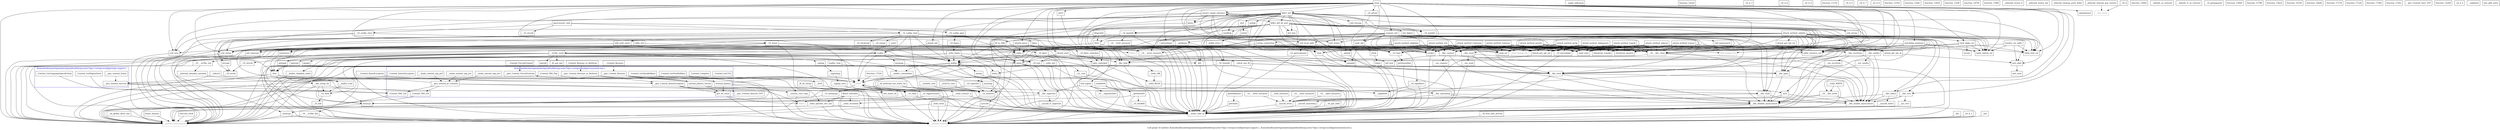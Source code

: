 digraph "Call graph of the module." {
  label="Call graph of modules /home/landley/aboriginal/aboriginal/build/temp-armv7l/gcc-core/gcc/config/arm/pr-support.c, /home/landley/aboriginal/aboriginal/build/temp-armv7l/gcc-core/gcc/config/arm/unwind-arm.c.";
  node [shape=record];

  subgraph cluster_2fhome2flandley2faboriginal2faboriginal2fbuild2ftemp_armv37l2fgcc_core2fgcc2fconfig2farm2fpr_support_c {
    label="/home/landley/aboriginal/aboriginal/build/temp-armv7l/gcc-core/gcc/config/arm/pr-support.c";
    color="blue3";
    fontcolor="blue3";

    Node__Unwind_GetLanguageSpecificData [label="{_Unwind_GetLanguageSpecificData}"];
    Node___gnu_unwind_execute [label="{__gnu_unwind_execute}"];
    Node___gnu_unwind_frame [label="{__gnu_unwind_frame}"];
    Node__Unwind_GetRegionStart [label="{_Unwind_GetRegionStart}"];
  }

  subgraph cluster_2fhome2flandley2faboriginal2faboriginal2fbuild2ftemp_armv37l2fgcc_core2fgcc2fconfig2farm2funwind_arm_c {
    label="/home/landley/aboriginal/aboriginal/build/temp-armv7l/gcc-core/gcc/config/arm/unwind-arm.c";
    color="blue3";
    fontcolor="blue3";

    Node___gnu_unwind_pr_common [label="{__gnu_unwind_pr_common}"];
    Node__Unwind_VRS_Get [label="{_Unwind_VRS_Get}"];
    Node__Unwind_VRS_Set [label="{_Unwind_VRS_Set}"];
    Node__Unwind_GetCFA [label="{_Unwind_GetCFA}"];
    Node__Unwind_Complete [label="{_Unwind_Complete}"];
    Node__Unwind_DeleteException [label="{_Unwind_DeleteException}"];
    Node__Unwind_GetTextRelBase [label="{_Unwind_GetTextRelBase}"];
    Node__Unwind_GetDataRelBase [label="{_Unwind_GetDataRelBase}"];
    Node_get_eit_entry [label="{get_eit_entry}"];
    Node_unwind_phase2_forced [label="{unwind_phase2_forced}"];
    Node___gnu_Unwind_ForcedUnwind [label="{__gnu_Unwind_ForcedUnwind}"];
    Node_unwind_phase2 [label="{unwind_phase2}"];
    Node___gnu_Unwind_Resume [label="{__gnu_Unwind_Resume}"];
    Node___gnu_Unwind_RaiseException [label="{__gnu_Unwind_RaiseException}"];
    Node___gnu_Unwind_Resume_or_Rethrow [label="{__gnu_Unwind_Resume_or_Rethrow}"];
    Node__Unwind_VRS_Pop [label="{_Unwind_VRS_Pop}"];
    Node___aeabi_unwind_cpp_pr2 [label="{__aeabi_unwind_cpp_pr2}"];
    Node___aeabi_unwind_cpp_pr1 [label="{__aeabi_unwind_cpp_pr1}"];
    Node___aeabi_unwind_cpp_pr0 [label="{__aeabi_unwind_cpp_pr0}"];
  }

  Node_rand_init [label="{rand_init}"];
  Node___GI_time [label="{__GI_time}"];
  Node_setup_connection [label="{setup_connection}"];
  Node_add_auth_entry [label="{add_auth_entry}"];
  Node_kill [label="{kill}"];
  Node_rand_alpha_str [label="{rand_alpha_str}"];
  Node___udivsi3 [label="{__udivsi3}"];
  Node_unlink [label="{unlink}"];
  Node_scanner_init [label="{scanner_init}"];
  Node_table_retrieve_val [label="{table_retrieve_val}"];
  Node___libc_connect [label="{__libc_connect}"];
  Node___GI_closedir [label="{__GI_closedir}"];
  Node_table_lock_val [label="{table_lock_val}"];
  Node___aeabi_uidivmod [label="{__aeabi_uidivmod}"];
  Node_table_unlock_val [label="{table_unlock_val}"];
  Node_util_itoa [label="{util_itoa}"];
  Node_function_10e20 [label="{function_10e20}"];
  Node___div0 [label="{__div0}"];
  Node_fd_to_DIR [label="{fd_to_DIR}"];
  Node_table_init [label="{table_init}"];
  Node_util_strlen [label="{util_strlen}"];
  Node__24_d_3 [label="{_24_d_3}"];
  Node_util_strcpy [label="{util_strcpy}"];
  Node___GI_opendir [label="{__GI_opendir}"];
  Node_rand_str [label="{rand_str}"];
  Node_rand_next [label="{rand_next}"];
  Node__24_d_8 [label="{_24_d_8}"];
  Node_prctl [label="{prctl}"];
  Node___GI_memset [label="{__GI_memset}"];
  Node_util_memcpy [label="{util_memcpy}"];
  Node_util_zero [label="{util_zero}"];
  Node_ioctl [label="{ioctl}"];
  Node_util_memsearch [label="{util_memsearch}"];
  Node_fdopendir [label="{fdopendir}"];
  Node___GI_getsockname [label="{__GI_getsockname}"];
  Node_util_atoi [label="{util_atoi}"];
  Node_util_fdgets [label="{util_fdgets}"];
  Node__24_d_4 [label="{_24_d_4}"];
  Node_util_local_addr [label="{util_local_addr}"];
  Node_util_stristr [label="{util_stristr}"];
  Node_util_strcmp [label="{util_strcmp}"];
  Node___GI_readdir [label="{__GI_readdir}"];
  Node___GI___fcntl_nocancel [label="{__GI___fcntl_nocancel}"];
  Node_function_11150 [label="{function_11150}"];
  Node_strcpy [label="{strcpy}"];
  Node_readlink [label="{readlink}"];
  Node_memmove [label="{memmove}"];
  Node_listen [label="{listen}"];
  Node___GI___errno_location [label="{__GI___errno_location}"];
  Node___libc_fcntl [label="{__libc_fcntl}"];
  Node_clock [label="{clock}"];
  Node_inet_addr [label="{inet_addr}"];
  Node___syscall_select [label="{__syscall_select}"];
  Node__24_d_5 [label="{_24_d_5}"];
  Node___sys_recv [label="{__sys_recv}"];
  Node_bind [label="{bind}"];
  Node_getsockopt [label="{getsockopt}"];
  Node_getppid [label="{getppid}"];
  Node_memcpy [label="{memcpy}"];
  Node___libc_select [label="{__libc_select}"];
  Node__24_d_7 [label="{_24_d_7}"];
  Node___libc_recvfrom [label="{__libc_recvfrom}"];
  Node___GI_setsid [label="{__GI_setsid}"];
  Node___sys_connect [label="{__sys_connect}"];
  Node__24_d_6 [label="{_24_d_6}"];
  Node___GI_sigprocmask [label="{__GI_sigprocmask}"];
  Node_function_12350 [label="{function_12350}"];
  Node_calloc [label="{calloc}"];
  Node_function_1249c [label="{function_1249c}"];
  Node_realloc [label="{realloc}"];
  Node_function_12854 [label="{function_12854}"];
  Node___malloc_trim [label="{__malloc_trim}"];
  Node___malloc_consolidate [label="{__malloc_consolidate}"];
  Node_free [label="{free}"];
  Node_function_12cf8 [label="{function_12cf8}"];
  Node_malloc_trim [label="{malloc_trim}"];
  Node_abort [label="{abort}"];
  Node_function_18704 [label="{function_18704}"];
  Node_atol [label="{atol}"];
  Node_strtol [label="{strtol}"];
  Node__stdlib_strto_l [label="{_stdlib_strto_l}"];
  Node___GI_exit [label="{__GI_exit}"];
  Node_nprocessors_onln [label="{nprocessors_onln}"];
  Node_sysconf [label="{sysconf}"];
  Node___libc_fork [label="{__libc_fork}"];
  Node___lll_lock_wait_private [label="{__lll_lock_wait_private}"];
  Node___getpid [label="{__getpid}"];
  Node___GI_raise [label="{__GI_raise}"];
  Node_sleep [label="{sleep}"];
  Node_function_13f80 [label="{function_13f80}"];
  Node___GI___close_nocancel [label="{__GI___close_nocancel}"];
  Node___GI___libc_close [label="{__GI___libc_close}"];
  Node___GI___open_nocancel [label="{__GI___open_nocancel}"];
  Node___libc_open [label="{__libc_open}"];
  Node___GI___write_nocancel [label="{__GI___write_nocancel}"];
  Node___GI___libc_write [label="{__GI___libc_write}"];
  Node___read_nocancel [label="{__read_nocancel}"];
  Node___libc_read [label="{__libc_read}"];
  Node___libc_disable_asynccancel [label="{__libc_disable_asynccancel}"];
  Node___libc_enable_asynccancel [label="{__libc_enable_asynccancel}"];
  Node___pthread_return_0 [label="{__pthread_return_0}"];
  Node___pthread_mutex_init [label="{__pthread_mutex_init}"];
  Node__pthread_cleanup_push_defer [label="{_pthread_cleanup_push_defer}"];
  Node__pthread_cleanup_pop_restore [label="{_pthread_cleanup_pop_restore}"];
  Node___GI___uClibc_fini [label="{__GI___uClibc_fini}"];
  Node___check_one_fd [label="{__check_one_fd}"];
  Node___GI___uClibc_init [label="{__GI___uClibc_init}"];
  Node___uClibc_main [label="{__uClibc_main}"];
  Node_mmap [label="{mmap}"];
  Node___syscall_error [label="{__syscall_error}"];
  Node___libc_sigaction [label="{__libc_sigaction}"];
  Node_function_149b4 [label="{function_149b4}"];
  Node__setjmp [label="{_setjmp}"];
  Node___default_sa_restorer [label="{__default_sa_restorer}"];
  Node___default_rt_sa_restorer [label="{__default_rt_sa_restorer}"];
  Node___aeabi_read_tp [label="{__aeabi_read_tp}"];
  Node___syscall_rt_sigaction [label="{__syscall_rt_sigaction}"];
  Node___GI__exit [label="{__GI__exit}"];
  Node_fstat [label="{fstat}"];
  Node___getdents [label="{__getdents}"];
  Node_getdtablesize [label="{getdtablesize}"];
  Node_getegid [label="{getegid}"];
  Node_geteuid [label="{geteuid}"];
  Node_getgid [label="{getgid}"];
  Node___GI_getpagesize [label="{__GI_getpagesize}"];
  Node_getrlimit [label="{getrlimit}"];
  Node_gettimeofday [label="{gettimeofday}"];
  Node_getuid [label="{getuid}"];
  Node_mremap [label="{mremap}"];
  Node_munmap [label="{munmap}"];
  Node___syscall_nanosleep [label="{__syscall_nanosleep}"];
  Node___libc_nanosleep [label="{__libc_nanosleep}"];
  Node___GI_sbrk [label="{__GI_sbrk}"];
  Node_times [label="{times}"];
  Node___xstat64_conv [label="{__xstat64_conv}"];
  Node___xstat32_conv [label="{__xstat32_conv}"];
  Node_readdir64 [label="{readdir64}"];
  Node_function_150b0 [label="{function_150b0}"];
  Node___GI_config_read [label="{__GI_config_read}"];
  Node___GI_config_close [label="{__GI_config_close}"];
  Node___GI_config_open [label="{__GI_config_open}"];
  Node___GI_fclose [label="{__GI_fclose}"];
  Node_function_15788 [label="{function_15788}"];
  Node___GI_fopen [label="{__GI_fopen}"];
  Node__stdio_fopen [label="{_stdio_fopen}"];
  Node_function_15be4 [label="{function_15be4}"];
  Node__stdio_init [label="{_stdio_init}"];
  Node__stdio_term [label="{_stdio_term}"];
  Node___stdio_wcommit [label="{__stdio_wcommit}"];
  Node___GI_fgetc [label="{__GI_fgetc}"];
  Node_fgets [label="{fgets}"];
  Node__stdio_openlist_dec_use [label="{_stdio_openlist_dec_use}"];
  Node_function_16320 [label="{function_16320}"];
  Node_fflush_unlocked [label="{fflush_unlocked}"];
  Node_function_166d0 [label="{function_166d0}"];
  Node_getc_unlocked [label="{getc_unlocked}"];
  Node___GI_fgets_unlocked [label="{__GI_fgets_unlocked}"];
  Node__memcpy [label="{_memcpy}"];
  Node___GI_strcoll [label="{__GI_strcoll}"];
  Node_strlen [color="gray50", fontcolor="gray50", label="{strlen}"];
  Node___GI_strchr [label="{__GI_strchr}"];
  Node___GI_strchrnul [label="{__GI_strchrnul}"];
  Node_strcspn [label="{strcspn}"];
  Node___GI_strrchr [label="{__GI_strrchr}"];
  Node___GI_strspn [label="{__GI_strspn}"];
  Node_isatty [label="{isatty}"];
  Node___GI_tcgetattr [label="{__GI_tcgetattr}"];
  Node_inet_aton [label="{inet_aton}"];
  Node_init_static_tls [label="{init_static_tls}"];
  Node_function_17278 [label="{function_17278}"];
  Node__dl_tls_setup [label="{_dl_tls_setup}"];
  Node_function_172e8 [label="{function_172e8}"];
  Node___tls_get_addr [label="{__tls_get_addr}"];
  Node___libc_setup_tls [label="{__libc_setup_tls}"];
  Node_function_17524 [label="{function_17524}"];
  Node___pthread_initialize_minimal [label="{__pthread_initialize_minimal}"];
  Node__dl_aux_init [label="{_dl_aux_init}"];
  Node_function_17584 [label="{function_17584}"];
  Node__dl_nothread_init_static_tls [label="{_dl_nothread_init_static_tls}"];
  Node___GI_brk [label="{__GI_brk}"];
  Node___sigsetjmp [label="{__sigsetjmp}"];
  Node___getdents64 [label="{__getdents64}"];
  Node___stdio_READ [label="{__stdio_READ}"];
  Node___stdio_WRITE [label="{__stdio_WRITE}"];
  Node___stdio_rfill [label="{__stdio_rfill}"];
  Node___stdio_trans2r_o [label="{__stdio_trans2r_o}"];
  Node___GI_mempcpy [label="{__GI_mempcpy}"];
  Node___sigjmp_save [label="{__sigjmp_save}"];
  Node___GI_lseek64 [label="{__GI_lseek64}"];
  Node_function_17d5c [label="{function_17d5c}"];
  Node___restore_core_regs [label="{__restore_core_regs}"];
  Node___gnu_Unwind_Restore_VFP [label="{__gnu_Unwind_Restore_VFP}"];
  Node___gnu_Unwind_Save_VFP [label="{__gnu_Unwind_Save_VFP}"];
  Node____Unwind_RaiseException [label="{___Unwind_RaiseException}"];
  Node____Unwind_Resume [label="{___Unwind_Resume}"];
  Node__Unwind_Resume_or_Rethrow [label="{_Unwind_Resume_or_Rethrow}"];
  Node____Unwind_ForcedUnwind [label="{___Unwind_ForcedUnwind}"];
  Node__fini [label="{_fini}"];
  Node___libc_errno [color="gray50", fontcolor="gray50", label="{__libc_errno}"];
  Node_llvm_bswap_i32 [color="gray50", fontcolor="gray50", label="{llvm_bswap_i32}"];
  Node_abort [color="gray50", fontcolor="gray50", label="{abort}"];
  Node_llvm_bswap_i16 [color="gray50", fontcolor="gray50", label="{llvm_bswap_i16}"];
  Node_fabsf [color="gray50", fontcolor="gray50", label="{fabsf}"];
  Node_function_12e68 [label="{function_12e68}"];
  Node___sys_send [label="{__sys_send}"];
  Node__24_d_2 [label="{_24_d_2}"];
  Node___libc_send [label="{__libc_send}"];
  Node___sys_sendto [label="{__sys_sendto}"];
  Node__24_d_1 [label="{_24_d_1}"];
  Node___libc_sendto [label="{__libc_sendto}"];
  Node___GI_setsockopt [label="{__GI_setsockopt}"];
  Node__24_d [label="{_24_d}"];
  Node_socket [label="{socket}"];
  Node___GI_sigaddset [label="{__GI_sigaddset}"];
  Node_sigemptyset [label="{sigemptyset}"];
  Node_bsd_signal [label="{bsd_signal}"];
  Node___GI___sigismember [label="{__GI___sigismember}"];
  Node___sigaddset [label="{__sigaddset}"];
  Node___sigdelset [label="{__sigdelset}"];
  Node___malloc_largebin_index [label="{__malloc_largebin_index}"];
  Node_malloc [label="{malloc}"];
  Node___libc_recv [label="{__libc_recv}"];
  Node___sys_recvfrom [label="{__sys_recvfrom}"];
  Node___pseudo_branch [color="gray50", fontcolor="gray50", label="{__pseudo_branch}"];
  Node___pseudo_cond_branch [color="gray50", fontcolor="gray50", label="{__pseudo_cond_branch}"];
  Node__init [label="{_init}"];
  Node___do_global_dtors_aux [label="{__do_global_dtors_aux}"];
  Node_frame_dummy [label="{frame_dummy}"];
  Node__start [label="{_start}"];
  Node_attack_get_opt_str [label="{attack_get_opt_str}"];
  Node_attack_start [label="{attack_start}"];
  Node_attack_parse [label="{attack_parse}"];
  Node_attack_get_opt_ip [label="{attack_get_opt_ip}"];
  Node_attack_get_opt_int [label="{attack_get_opt_int}"];
  Node_attack_init [label="{attack_init}"];
  Node_attack_method_udpplain [label="{attack_method_udpplain}"];
  Node_attack_method_std [label="{attack_method_std}"];
  Node_attack_method_udpgeneric [label="{attack_method_udpgeneric}"];
  Node_attack_method_greeth [label="{attack_method_greeth}"];
  Node_attack_method_greip [label="{attack_method_greip}"];
  Node_attack_method_udpvse [label="{attack_method_udpvse}"];
  Node_attack_method_udpdns [label="{attack_method_udpdns}"];
  Node_attack_method_tcpxmas [label="{attack_method_tcpxmas}"];
  Node_attack_method_tcpstomp [label="{attack_method_tcpstomp}"];
  Node_attack_method_tcpack [label="{attack_method_tcpack}"];
  Node_attack_method_tcpsyn [label="{attack_method_tcpsyn}"];
  Node_checksum_generic [label="{checksum_generic}"];
  Node_checksum_tcpudp [label="{checksum_tcpudp}"];
  Node_killer_kill_by_port [label="{killer_kill_by_port}"];
  Node_killer_init [label="{killer_init}"];
  Node_anti_gdb_entry [label="{anti_gdb_entry}"];
  Node_ensure_single_instance [label="{ensure_single_instance}"];
  Node_resolve_cnc_addr [label="{resolve_cnc_addr}"];
  Node_watchdog_maintain [label="{watchdog_maintain}"];
  Node_main [label="{main}"];
  Node_function_e0c8 [label="{function_e0c8}"];

  Node_rand_init -> Node___GI_time;
  Node_rand_init -> Node_clock;
  Node_rand_init -> Node_getppid;
  Node_rand_init -> Node___getpid;
  Node___GI_time -> Node_gettimeofday;
  Node_setup_connection -> Node___libc_connect;
  Node_setup_connection -> Node_util_zero;
  Node_setup_connection -> Node___libc_fcntl;
  Node_setup_connection -> Node_socket;
  Node_setup_connection -> Node___pseudo_cond_branch;
  Node_add_auth_entry -> Node_util_strlen;
  Node_add_auth_entry -> Node_util_memcpy;
  Node_add_auth_entry -> Node_realloc;
  Node_add_auth_entry -> Node_malloc;
  Node_kill -> Node___aeabi_read_tp;
  Node_rand_alpha_str -> Node_table_retrieve_val;
  Node_rand_alpha_str -> Node_table_lock_val;
  Node_rand_alpha_str -> Node_table_unlock_val;
  Node_rand_alpha_str -> Node_util_strlen;
  Node_rand_alpha_str -> Node_strcpy;
  Node___udivsi3 -> Node___div0;
  Node___udivsi3 -> Node___pseudo_cond_branch;
  Node_unlink -> Node___aeabi_read_tp;
  Node_scanner_init -> Node_rand_init;
  Node_scanner_init -> Node___GI_time;
  Node_scanner_init -> Node_setup_connection;
  Node_scanner_init -> Node_add_auth_entry;
  Node_scanner_init -> Node_table_retrieve_val;
  Node_scanner_init -> Node___libc_connect;
  Node_scanner_init -> Node_table_lock_val;
  Node_scanner_init -> Node_table_unlock_val;
  Node_scanner_init -> Node_rand_next;
  Node_scanner_init -> Node_util_memsearch;
  Node_scanner_init -> Node_util_local_addr;
  Node_scanner_init -> Node_memmove;
  Node_scanner_init -> Node___GI___errno_location;
  Node_scanner_init -> Node___libc_fcntl;
  Node_scanner_init -> Node_inet_addr;
  Node_scanner_init -> Node_getsockopt;
  Node_scanner_init -> Node_memcpy;
  Node_scanner_init -> Node___libc_select;
  Node_scanner_init -> Node___libc_recvfrom;
  Node_scanner_init -> Node_calloc;
  Node_scanner_init -> Node___GI_exit;
  Node_scanner_init -> Node___libc_fork;
  Node_scanner_init -> Node___GI___libc_close;
  Node_scanner_init -> Node_llvm_bswap_i32;
  Node_scanner_init -> Node___libc_send;
  Node_scanner_init -> Node___libc_sendto;
  Node_scanner_init -> Node___GI_setsockopt;
  Node_scanner_init -> Node_socket;
  Node_scanner_init -> Node___libc_recv;
  Node_scanner_init -> Node___pseudo_cond_branch;
  Node_scanner_init -> Node_checksum_generic;
  Node_scanner_init -> Node_checksum_tcpudp;
  Node___libc_connect -> Node___sys_connect;
  Node___libc_connect -> Node___libc_disable_asynccancel;
  Node___libc_connect -> Node___libc_enable_asynccancel;
  Node___GI_closedir -> Node_free;
  Node___GI_closedir -> Node___aeabi_read_tp;
  Node___GI_closedir -> Node___pseudo_branch;
  Node___div0 -> Node___GI_raise;
  Node_fd_to_DIR -> Node_calloc;
  Node_fd_to_DIR -> Node_free;
  Node_fd_to_DIR -> Node_malloc;
  Node_table_init -> Node_util_memcpy;
  Node_table_init -> Node_malloc;
  Node_util_strlen -> Node___pseudo_cond_branch;
  Node___GI_opendir -> Node_fd_to_DIR;
  Node___GI_opendir -> Node___GI___fcntl_nocancel;
  Node___GI_opendir -> Node___aeabi_read_tp;
  Node___GI_opendir -> Node_fstat;
  Node_prctl -> Node___aeabi_read_tp;
  Node___GI_memset -> Node___pseudo_branch;
  Node_util_memcpy -> Node___pseudo_cond_branch;
  Node_util_zero -> Node___pseudo_cond_branch;
  Node_ioctl -> Node___libc_disable_asynccancel;
  Node_ioctl -> Node___libc_enable_asynccancel;
  Node_ioctl -> Node___aeabi_read_tp;
  Node_fdopendir -> Node_fd_to_DIR;
  Node_fdopendir -> Node___libc_fcntl;
  Node_fdopendir -> Node___aeabi_read_tp;
  Node_fdopendir -> Node_fstat;
  Node___GI_getsockname -> Node___aeabi_read_tp;
  Node_util_fdgets -> Node___libc_read;
  Node_util_local_addr -> Node___libc_connect;
  Node_util_local_addr -> Node___GI_getsockname;
  Node_util_local_addr -> Node___GI___errno_location;
  Node_util_local_addr -> Node___GI___libc_close;
  Node_util_local_addr -> Node_socket;
  Node___GI_readdir -> Node___getdents;
  Node___GI_readdir -> Node___pseudo_branch;
  Node___GI___fcntl_nocancel -> Node___aeabi_read_tp;
  Node_readlink -> Node___aeabi_read_tp;
  Node_memmove -> Node__memcpy;
  Node_listen -> Node___aeabi_read_tp;
  Node___GI___errno_location -> Node___aeabi_read_tp;
  Node___libc_fcntl -> Node___libc_disable_asynccancel;
  Node___libc_fcntl -> Node___libc_enable_asynccancel;
  Node___libc_fcntl -> Node___aeabi_read_tp;
  Node_clock -> Node_times;
  Node_inet_addr -> Node_inet_aton;
  Node___syscall_select -> Node___aeabi_read_tp;
  Node___sys_recv -> Node___aeabi_read_tp;
  Node_bind -> Node___aeabi_read_tp;
  Node_getsockopt -> Node___aeabi_read_tp;
  Node_memcpy -> Node__memcpy;
  Node___libc_select -> Node___syscall_select;
  Node___libc_select -> Node___libc_disable_asynccancel;
  Node___libc_select -> Node___libc_enable_asynccancel;
  Node___libc_recvfrom -> Node___libc_disable_asynccancel;
  Node___libc_recvfrom -> Node___libc_enable_asynccancel;
  Node___libc_recvfrom -> Node___sys_recvfrom;
  Node___GI_setsid -> Node___aeabi_read_tp;
  Node___sys_connect -> Node___aeabi_read_tp;
  Node___GI_sigprocmask -> Node___aeabi_read_tp;
  Node___GI_sigprocmask -> Node_fabsf;
  Node_calloc -> Node___GI_memset;
  Node_calloc -> Node___aeabi_read_tp;
  Node_calloc -> Node_malloc;
  Node_calloc -> Node___pseudo_branch;
  Node_realloc -> Node_memcpy;
  Node_realloc -> Node_free;
  Node_realloc -> Node_abort;
  Node_realloc -> Node___aeabi_read_tp;
  Node_realloc -> Node_mremap;
  Node_realloc -> Node_malloc;
  Node_realloc -> Node___pseudo_branch;
  Node___malloc_trim -> Node___GI_sbrk;
  Node___malloc_consolidate -> Node_abort;
  Node___malloc_consolidate -> Node_sysconf;
  Node_free -> Node___malloc_trim;
  Node_free -> Node_abort;
  Node_free -> Node_munmap;
  Node_free -> Node___pseudo_branch;
  Node_free -> Node___pseudo_cond_branch;
  Node_malloc_trim -> Node___malloc_trim;
  Node_malloc_trim -> Node___malloc_consolidate;
  Node_abort -> Node___GI_memset;
  Node_abort -> Node___GI_sigprocmask;
  Node_abort -> Node_abort;
  Node_abort -> Node___GI_raise;
  Node_abort -> Node___libc_sigaction;
  Node_abort -> Node___pseudo_branch;
  Node_abort -> Node___pseudo_cond_branch;
  Node___gnu_unwind_pr_common -> Node__Unwind_VRS_Get;
  Node___gnu_unwind_pr_common -> Node__Unwind_VRS_Set;
  Node___gnu_unwind_pr_common -> Node___gnu_unwind_execute;
  Node___gnu_unwind_pr_common -> Node_fabsf;
  Node___gnu_unwind_pr_common -> Node___pseudo_branch;
  Node_atol -> Node_strtol;
  Node_strtol -> Node__stdlib_strto_l;
  Node__stdlib_strto_l -> Node___aeabi_read_tp;
  Node___GI_exit -> Node___GI___uClibc_fini;
  Node___GI_exit -> Node___GI__exit;
  Node___GI_exit -> Node___pseudo_branch;
  Node___GI_exit -> Node___pseudo_cond_branch;
  Node_nprocessors_onln -> Node___GI_config_read;
  Node_nprocessors_onln -> Node___GI_config_close;
  Node_nprocessors_onln -> Node___GI_config_open;
  Node_nprocessors_onln -> Node___GI_strcoll;
  Node_sysconf -> Node___aeabi_read_tp;
  Node_sysconf -> Node___pseudo_branch;
  Node___libc_fork -> Node___aeabi_read_tp;
  Node___libc_fork -> Node___pseudo_branch;
  Node___libc_fork -> Node___pseudo_cond_branch;
  Node___lll_lock_wait_private -> Node___pseudo_branch;
  Node___getpid -> Node___aeabi_read_tp;
  Node___GI_raise -> Node___aeabi_read_tp;
  Node___GI_raise -> Node_fabsf;
  Node_sleep -> Node___libc_sigaction;
  Node_sleep -> Node___aeabi_read_tp;
  Node_sleep -> Node___libc_nanosleep;
  Node_sleep -> Node___pseudo_branch;
  Node_sleep -> Node___pseudo_cond_branch;
  Node___GI___close_nocancel -> Node___syscall_error;
  Node___GI___libc_close -> Node___libc_disable_asynccancel;
  Node___GI___libc_close -> Node___libc_enable_asynccancel;
  Node___GI___libc_close -> Node___syscall_error;
  Node___GI___open_nocancel -> Node___syscall_error;
  Node___libc_open -> Node___libc_disable_asynccancel;
  Node___libc_open -> Node___libc_enable_asynccancel;
  Node___libc_open -> Node___syscall_error;
  Node___GI___write_nocancel -> Node___syscall_error;
  Node___GI___libc_write -> Node___libc_disable_asynccancel;
  Node___GI___libc_write -> Node___libc_enable_asynccancel;
  Node___GI___libc_write -> Node___syscall_error;
  Node___read_nocancel -> Node___syscall_error;
  Node___libc_read -> Node___libc_disable_asynccancel;
  Node___libc_read -> Node___libc_enable_asynccancel;
  Node___libc_read -> Node___syscall_error;
  Node___libc_disable_asynccancel -> Node___aeabi_read_tp;
  Node___libc_disable_asynccancel -> Node___pseudo_branch;
  Node___libc_enable_asynccancel -> Node___aeabi_read_tp;
  Node___libc_enable_asynccancel -> Node___pseudo_branch;
  Node__pthread_cleanup_pop_restore -> Node___libc_errno;
  Node___GI___uClibc_fini -> Node___pseudo_branch;
  Node___GI___uClibc_fini -> Node___pseudo_cond_branch;
  Node___check_one_fd -> Node___libc_fcntl;
  Node___check_one_fd -> Node___libc_open;
  Node___check_one_fd -> Node___pseudo_cond_branch;
  Node___GI___uClibc_init -> Node___pthread_initialize_minimal;
  Node___GI___uClibc_init -> Node___pseudo_cond_branch;
  Node___uClibc_main -> Node___GI_memset;
  Node___uClibc_main -> Node___GI_exit;
  Node___uClibc_main -> Node___check_one_fd;
  Node___uClibc_main -> Node___GI___uClibc_init;
  Node___uClibc_main -> Node__setjmp;
  Node___uClibc_main -> Node___aeabi_read_tp;
  Node___uClibc_main -> Node_getegid;
  Node___uClibc_main -> Node_geteuid;
  Node___uClibc_main -> Node_getgid;
  Node___uClibc_main -> Node_getuid;
  Node___uClibc_main -> Node___GI_strrchr;
  Node___uClibc_main -> Node__dl_aux_init;
  Node___uClibc_main -> Node___pseudo_branch;
  Node___uClibc_main -> Node___pseudo_cond_branch;
  Node_mmap -> Node___aeabi_read_tp;
  Node___syscall_error -> Node___aeabi_read_tp;
  Node___libc_sigaction -> Node_memcpy;
  Node___libc_sigaction -> Node___syscall_rt_sigaction;
  Node__setjmp -> Node___sigsetjmp;
  Node___aeabi_read_tp -> Node___pseudo_branch;
  Node___syscall_rt_sigaction -> Node___aeabi_read_tp;
  Node___GI__exit -> Node___aeabi_read_tp;
  Node_fstat -> Node___aeabi_read_tp;
  Node_fstat -> Node___pseudo_cond_branch;
  Node___getdents -> Node_memmove;
  Node___getdents -> Node___aeabi_read_tp;
  Node___getdents -> Node_strlen;
  Node_getdtablesize -> Node_getrlimit;
  Node_getrlimit -> Node___aeabi_read_tp;
  Node_gettimeofday -> Node___aeabi_read_tp;
  Node_mremap -> Node___aeabi_read_tp;
  Node_munmap -> Node___aeabi_read_tp;
  Node___syscall_nanosleep -> Node___aeabi_read_tp;
  Node___libc_nanosleep -> Node___libc_disable_asynccancel;
  Node___libc_nanosleep -> Node___libc_enable_asynccancel;
  Node___libc_nanosleep -> Node___syscall_nanosleep;
  Node___GI_sbrk -> Node___GI_brk;
  Node___xstat64_conv -> Node___GI_memset;
  Node___xstat32_conv -> Node___GI_memset;
  Node_readdir64 -> Node___getdents64;
  Node_readdir64 -> Node___pseudo_branch;
  Node___GI_config_read -> Node___GI_memset;
  Node___GI_config_read -> Node_realloc;
  Node___GI_config_read -> Node___GI_fgetc;
  Node___GI_config_read -> Node_fgets;
  Node___GI_config_read -> Node_getc_unlocked;
  Node___GI_config_read -> Node_strlen;
  Node___GI_config_read -> Node___GI_strchr;
  Node___GI_config_read -> Node___GI_strchrnul;
  Node___GI_config_read -> Node_strcspn;
  Node___GI_config_read -> Node___GI_strspn;
  Node___GI_config_read -> Node_malloc;
  Node___GI_config_close -> Node_free;
  Node___GI_config_close -> Node___GI_fclose;
  Node___GI_config_close -> Node___pseudo_cond_branch;
  Node___GI_config_open -> Node_calloc;
  Node___GI_config_open -> Node___GI_fopen;
  Node___GI_fclose -> Node___GI___libc_close;
  Node___GI_fclose -> Node___aeabi_read_tp;
  Node___GI_fclose -> Node__stdio_openlist_dec_use;
  Node___GI_fclose -> Node___pseudo_branch;
  Node___GI_fclose -> Node___pseudo_cond_branch;
  Node___GI_fopen -> Node__stdio_fopen;
  Node__stdio_fopen -> Node___libc_fcntl;
  Node__stdio_fopen -> Node_free;
  Node__stdio_fopen -> Node___libc_open;
  Node__stdio_fopen -> Node___aeabi_read_tp;
  Node__stdio_fopen -> Node_isatty;
  Node__stdio_fopen -> Node_malloc;
  Node__stdio_fopen -> Node___pseudo_branch;
  Node__stdio_fopen -> Node___pseudo_cond_branch;
  Node__stdio_init -> Node___aeabi_read_tp;
  Node__stdio_init -> Node_isatty;
  Node__stdio_term -> Node___aeabi_read_tp;
  Node__stdio_term -> Node___pseudo_branch;
  Node__stdio_term -> Node___pseudo_cond_branch;
  Node___stdio_wcommit -> Node___pseudo_cond_branch;
  Node___GI_fgetc -> Node___aeabi_read_tp;
  Node___GI_fgetc -> Node_getc_unlocked;
  Node___GI_fgetc -> Node___pseudo_branch;
  Node___GI_fgetc -> Node___pseudo_cond_branch;
  Node_fgets -> Node___aeabi_read_tp;
  Node_fgets -> Node___GI_fgets_unlocked;
  Node_fgets -> Node___pseudo_branch;
  Node_fgets -> Node___pseudo_cond_branch;
  Node__stdio_openlist_dec_use -> Node___aeabi_read_tp;
  Node__stdio_openlist_dec_use -> Node___pseudo_branch;
  Node__stdio_openlist_dec_use -> Node___pseudo_cond_branch;
  Node_fflush_unlocked -> Node___aeabi_read_tp;
  Node_fflush_unlocked -> Node___stdio_wcommit;
  Node_fflush_unlocked -> Node__stdio_openlist_dec_use;
  Node_fflush_unlocked -> Node___pseudo_branch;
  Node_fflush_unlocked -> Node___pseudo_cond_branch;
  Node_getc_unlocked -> Node___stdio_READ;
  Node_getc_unlocked -> Node___stdio_rfill;
  Node_getc_unlocked -> Node___stdio_trans2r_o;
  Node_getc_unlocked -> Node___pseudo_cond_branch;
  Node___GI_fgets_unlocked -> Node_getc_unlocked;
  Node__memcpy -> Node___pseudo_branch;
  Node__memcpy -> Node___pseudo_cond_branch;
  Node_strcspn -> Node___GI_strchr;
  Node___GI_strrchr -> Node___GI_strchr;
  Node_isatty -> Node___GI_tcgetattr;
  Node___GI_tcgetattr -> Node___GI_memset;
  Node___GI_tcgetattr -> Node_ioctl;
  Node___GI_tcgetattr -> Node___GI_mempcpy;
  Node__dl_tls_setup -> Node_init_static_tls;
  Node___tls_get_addr -> Node___aeabi_read_tp;
  Node___libc_setup_tls -> Node_memcpy;
  Node___libc_setup_tls -> Node___GI_sbrk;
  Node___libc_setup_tls -> Node_init_static_tls;
  Node___libc_setup_tls -> Node___pseudo_cond_branch;
  Node_function_17524 -> Node_abort;
  Node___pthread_initialize_minimal -> Node___libc_setup_tls;
  Node__dl_nothread_init_static_tls -> Node___GI_memset;
  Node__dl_nothread_init_static_tls -> Node___aeabi_read_tp;
  Node__dl_nothread_init_static_tls -> Node___GI_mempcpy;
  Node___sigsetjmp -> Node___sigjmp_save;
  Node___getdents64 -> Node_memcpy;
  Node___getdents64 -> Node___aeabi_read_tp;
  Node___getdents64 -> Node___GI_lseek64;
  Node___stdio_READ -> Node___libc_read;
  Node___stdio_WRITE -> Node___GI___libc_write;
  Node___stdio_WRITE -> Node___aeabi_read_tp;
  Node___stdio_rfill -> Node___stdio_READ;
  Node___stdio_trans2r_o -> Node___aeabi_read_tp;
  Node___stdio_trans2r_o -> Node___stdio_wcommit;
  Node___GI_mempcpy -> Node_memcpy;
  Node___sigjmp_save -> Node___GI_sigprocmask;
  Node___GI_lseek64 -> Node___aeabi_read_tp;
  Node__Unwind_VRS_Get -> Node___pseudo_cond_branch;
  Node__Unwind_VRS_Set -> Node___pseudo_cond_branch;
  Node__Unwind_DeleteException -> Node___pseudo_cond_branch;
  Node__Unwind_GetTextRelBase -> Node_abort;
  Node__Unwind_GetDataRelBase -> Node_abort;
  Node_get_eit_entry -> Node_fabsf;
  Node_get_eit_entry -> Node___pseudo_branch;
  Node_unwind_phase2_forced -> Node_memcpy;
  Node_unwind_phase2_forced -> Node_get_eit_entry;
  Node_unwind_phase2_forced -> Node___pseudo_branch;
  Node___gnu_Unwind_ForcedUnwind -> Node_unwind_phase2_forced;
  Node_unwind_phase2 -> Node_abort;
  Node_unwind_phase2 -> Node_get_eit_entry;
  Node_unwind_phase2 -> Node___restore_core_regs;
  Node_unwind_phase2 -> Node___pseudo_branch;
  Node___gnu_Unwind_Resume -> Node_abort;
  Node___gnu_Unwind_Resume -> Node_unwind_phase2_forced;
  Node___gnu_Unwind_Resume -> Node_unwind_phase2;
  Node___gnu_Unwind_Resume -> Node___restore_core_regs;
  Node___gnu_Unwind_Resume -> Node___pseudo_branch;
  Node___gnu_Unwind_Resume -> Node___pseudo_cond_branch;
  Node___gnu_Unwind_RaiseException -> Node_get_eit_entry;
  Node___gnu_Unwind_RaiseException -> Node___gnu_Unwind_Restore_VFP;
  Node___gnu_Unwind_RaiseException -> Node___pseudo_branch;
  Node___gnu_Unwind_Resume_or_Rethrow -> Node_unwind_phase2_forced;
  Node___gnu_Unwind_Resume_or_Rethrow -> Node___gnu_Unwind_RaiseException;
  Node__Unwind_VRS_Pop -> Node___pseudo_branch;
  Node___aeabi_unwind_cpp_pr2 -> Node___gnu_unwind_pr_common;
  Node___aeabi_unwind_cpp_pr1 -> Node___gnu_unwind_pr_common;
  Node___aeabi_unwind_cpp_pr0 -> Node___gnu_unwind_pr_common;
  Node___restore_core_regs -> Node___pseudo_branch;
  Node____Unwind_RaiseException -> Node___gnu_Unwind_RaiseException;
  Node____Unwind_Resume -> Node___gnu_Unwind_Resume;
  Node__Unwind_Resume_or_Rethrow -> Node___gnu_Unwind_Resume_or_Rethrow;
  Node____Unwind_ForcedUnwind -> Node___gnu_Unwind_ForcedUnwind;
  Node__Unwind_GetLanguageSpecificData -> Node__Unwind_VRS_Get;
  Node___gnu_unwind_execute -> Node__Unwind_VRS_Get;
  Node___gnu_unwind_execute -> Node__Unwind_VRS_Set;
  Node___gnu_unwind_execute -> Node__Unwind_VRS_Pop;
  Node___gnu_unwind_frame -> Node___gnu_unwind_execute;
  Node__Unwind_GetRegionStart -> Node__Unwind_VRS_Get;
  Node__fini -> Node___pseudo_branch;
  Node___sys_send -> Node___aeabi_read_tp;
  Node___libc_send -> Node___libc_disable_asynccancel;
  Node___libc_send -> Node___libc_enable_asynccancel;
  Node___libc_send -> Node___sys_send;
  Node___sys_sendto -> Node___aeabi_read_tp;
  Node__24_d_1 -> Node___pseudo_branch;
  Node___libc_sendto -> Node___libc_disable_asynccancel;
  Node___libc_sendto -> Node___libc_enable_asynccancel;
  Node___libc_sendto -> Node___sys_sendto;
  Node___GI_setsockopt -> Node___aeabi_read_tp;
  Node__24_d -> Node___libc_errno;
  Node_socket -> Node___aeabi_read_tp;
  Node___GI_sigaddset -> Node___aeabi_read_tp;
  Node___GI_sigaddset -> Node___sigaddset;
  Node_bsd_signal -> Node___libc_sigaction;
  Node_bsd_signal -> Node___aeabi_read_tp;
  Node_bsd_signal -> Node___GI___sigismember;
  Node_bsd_signal -> Node___sigaddset;
  Node___malloc_largebin_index -> Node___pseudo_cond_branch;
  Node_malloc -> Node___malloc_consolidate;
  Node_malloc -> Node_free;
  Node_malloc -> Node_abort;
  Node_malloc -> Node_mmap;
  Node_malloc -> Node___aeabi_read_tp;
  Node_malloc -> Node___GI_sbrk;
  Node_malloc -> Node___malloc_largebin_index;
  Node_malloc -> Node_malloc;
  Node_malloc -> Node___pseudo_branch;
  Node___libc_recv -> Node___sys_recv;
  Node___libc_recv -> Node___libc_disable_asynccancel;
  Node___libc_recv -> Node___libc_enable_asynccancel;
  Node___sys_recvfrom -> Node___aeabi_read_tp;
  Node__init -> Node___pseudo_branch;
  Node___do_global_dtors_aux -> Node___pseudo_cond_branch;
  Node_frame_dummy -> Node___pseudo_cond_branch;
  Node__start -> Node_abort;
  Node__start -> Node___uClibc_main;
  Node_attack_start -> Node_kill;
  Node_attack_start -> Node_getppid;
  Node_attack_start -> Node___GI_exit;
  Node_attack_start -> Node___libc_fork;
  Node_attack_start -> Node_sleep;
  Node_attack_start -> Node___pseudo_branch;
  Node_attack_parse -> Node_util_memcpy;
  Node_attack_parse -> Node___GI___errno_location;
  Node_attack_parse -> Node_calloc;
  Node_attack_parse -> Node_free;
  Node_attack_parse -> Node_llvm_bswap_i32;
  Node_attack_parse -> Node___pseudo_cond_branch;
  Node_attack_parse -> Node_attack_start;
  Node_attack_get_opt_ip -> Node_inet_addr;
  Node_attack_get_opt_int -> Node_util_atoi;
  Node_attack_init -> Node_calloc;
  Node_attack_init -> Node_realloc;
  Node_attack_method_udpplain -> Node___libc_connect;
  Node_attack_method_udpplain -> Node_rand_str;
  Node_attack_method_udpplain -> Node_rand_next;
  Node_attack_method_udpplain -> Node_bind;
  Node_attack_method_udpplain -> Node_calloc;
  Node_attack_method_udpplain -> Node_llvm_bswap_i32;
  Node_attack_method_udpplain -> Node___libc_send;
  Node_attack_method_udpplain -> Node_socket;
  Node_attack_method_udpplain -> Node_attack_get_opt_int;
  Node_attack_method_std -> Node___libc_connect;
  Node_attack_method_std -> Node_rand_str;
  Node_attack_method_std -> Node_rand_next;
  Node_attack_method_std -> Node_bind;
  Node_attack_method_std -> Node_calloc;
  Node_attack_method_std -> Node_llvm_bswap_i32;
  Node_attack_method_std -> Node___libc_send;
  Node_attack_method_std -> Node_socket;
  Node_attack_method_std -> Node_attack_get_opt_int;
  Node_attack_method_udpgeneric -> Node_rand_str;
  Node_attack_method_udpgeneric -> Node_rand_next;
  Node_attack_method_udpgeneric -> Node_calloc;
  Node_attack_method_udpgeneric -> Node___GI___libc_close;
  Node_attack_method_udpgeneric -> Node_llvm_bswap_i32;
  Node_attack_method_udpgeneric -> Node_llvm_bswap_i16;
  Node_attack_method_udpgeneric -> Node___libc_sendto;
  Node_attack_method_udpgeneric -> Node___GI_setsockopt;
  Node_attack_method_udpgeneric -> Node_socket;
  Node_attack_method_udpgeneric -> Node_attack_get_opt_int;
  Node_attack_method_udpgeneric -> Node_checksum_generic;
  Node_attack_method_udpgeneric -> Node_checksum_tcpudp;
  Node_attack_method_greeth -> Node_rand_str;
  Node_attack_method_greeth -> Node_rand_next;
  Node_attack_method_greeth -> Node_util_memcpy;
  Node_attack_method_greeth -> Node_calloc;
  Node_attack_method_greeth -> Node___GI___libc_close;
  Node_attack_method_greeth -> Node_llvm_bswap_i32;
  Node_attack_method_greeth -> Node___libc_sendto;
  Node_attack_method_greeth -> Node___GI_setsockopt;
  Node_attack_method_greeth -> Node_socket;
  Node_attack_method_greeth -> Node_attack_get_opt_int;
  Node_attack_method_greeth -> Node_checksum_generic;
  Node_attack_method_greeth -> Node_checksum_tcpudp;
  Node_attack_method_greip -> Node_rand_str;
  Node_attack_method_greip -> Node_rand_next;
  Node_attack_method_greip -> Node_calloc;
  Node_attack_method_greip -> Node___GI___libc_close;
  Node_attack_method_greip -> Node_llvm_bswap_i32;
  Node_attack_method_greip -> Node___libc_sendto;
  Node_attack_method_greip -> Node___GI_setsockopt;
  Node_attack_method_greip -> Node_socket;
  Node_attack_method_greip -> Node_attack_get_opt_int;
  Node_attack_method_greip -> Node_checksum_generic;
  Node_attack_method_greip -> Node_checksum_tcpudp;
  Node_attack_method_udpvse -> Node_table_retrieve_val;
  Node_attack_method_udpvse -> Node_table_unlock_val;
  Node_attack_method_udpvse -> Node_rand_next;
  Node_attack_method_udpvse -> Node_util_memcpy;
  Node_attack_method_udpvse -> Node_calloc;
  Node_attack_method_udpvse -> Node___GI___libc_close;
  Node_attack_method_udpvse -> Node_llvm_bswap_i32;
  Node_attack_method_udpvse -> Node___libc_sendto;
  Node_attack_method_udpvse -> Node___GI_setsockopt;
  Node_attack_method_udpvse -> Node_socket;
  Node_attack_method_udpvse -> Node_attack_get_opt_int;
  Node_attack_method_udpvse -> Node_checksum_generic;
  Node_attack_method_udpvse -> Node_checksum_tcpudp;
  Node_attack_method_udpdns -> Node_rand_alpha_str;
  Node_attack_method_udpdns -> Node_table_retrieve_val;
  Node_attack_method_udpdns -> Node_table_lock_val;
  Node_attack_method_udpdns -> Node_table_unlock_val;
  Node_attack_method_udpdns -> Node_util_strlen;
  Node_attack_method_udpdns -> Node_rand_next;
  Node_attack_method_udpdns -> Node_util_memcpy;
  Node_attack_method_udpdns -> Node_util_stristr;
  Node_attack_method_udpdns -> Node_inet_addr;
  Node_attack_method_udpdns -> Node_calloc;
  Node_attack_method_udpdns -> Node___GI___libc_close;
  Node_attack_method_udpdns -> Node___libc_open;
  Node_attack_method_udpdns -> Node___libc_read;
  Node_attack_method_udpdns -> Node_llvm_bswap_i16;
  Node_attack_method_udpdns -> Node___libc_sendto;
  Node_attack_method_udpdns -> Node___GI_setsockopt;
  Node_attack_method_udpdns -> Node_socket;
  Node_attack_method_udpdns -> Node_attack_get_opt_str;
  Node_attack_method_udpdns -> Node_attack_get_opt_int;
  Node_attack_method_udpdns -> Node_checksum_generic;
  Node_attack_method_udpdns -> Node_checksum_tcpudp;
  Node_attack_method_tcpxmas -> Node___GI_time;
  Node_attack_method_tcpxmas -> Node___libc_connect;
  Node_attack_method_tcpxmas -> Node_rand_str;
  Node_attack_method_tcpxmas -> Node_rand_next;
  Node_attack_method_tcpxmas -> Node___libc_fcntl;
  Node_attack_method_tcpxmas -> Node___libc_recvfrom;
  Node_attack_method_tcpxmas -> Node_calloc;
  Node_attack_method_tcpxmas -> Node___GI___libc_close;
  Node_attack_method_tcpxmas -> Node_llvm_bswap_i32;
  Node_attack_method_tcpxmas -> Node___libc_sendto;
  Node_attack_method_tcpxmas -> Node___GI_setsockopt;
  Node_attack_method_tcpxmas -> Node_socket;
  Node_attack_method_tcpxmas -> Node_malloc;
  Node_attack_method_tcpxmas -> Node_attack_get_opt_int;
  Node_attack_method_tcpxmas -> Node_checksum_generic;
  Node_attack_method_tcpxmas -> Node_checksum_tcpudp;
  Node_attack_method_tcpstomp -> Node___GI_time;
  Node_attack_method_tcpstomp -> Node___libc_connect;
  Node_attack_method_tcpstomp -> Node_rand_str;
  Node_attack_method_tcpstomp -> Node_rand_next;
  Node_attack_method_tcpstomp -> Node___libc_fcntl;
  Node_attack_method_tcpstomp -> Node___libc_recvfrom;
  Node_attack_method_tcpstomp -> Node_calloc;
  Node_attack_method_tcpstomp -> Node___GI___libc_close;
  Node_attack_method_tcpstomp -> Node_llvm_bswap_i32;
  Node_attack_method_tcpstomp -> Node___libc_sendto;
  Node_attack_method_tcpstomp -> Node___GI_setsockopt;
  Node_attack_method_tcpstomp -> Node_socket;
  Node_attack_method_tcpstomp -> Node_malloc;
  Node_attack_method_tcpstomp -> Node_attack_get_opt_int;
  Node_attack_method_tcpstomp -> Node_checksum_generic;
  Node_attack_method_tcpstomp -> Node_checksum_tcpudp;
  Node_attack_method_tcpack -> Node_rand_str;
  Node_attack_method_tcpack -> Node_rand_next;
  Node_attack_method_tcpack -> Node_calloc;
  Node_attack_method_tcpack -> Node___GI___libc_close;
  Node_attack_method_tcpack -> Node_llvm_bswap_i32;
  Node_attack_method_tcpack -> Node___libc_sendto;
  Node_attack_method_tcpack -> Node___GI_setsockopt;
  Node_attack_method_tcpack -> Node_socket;
  Node_attack_method_tcpack -> Node_attack_get_opt_ip;
  Node_attack_method_tcpack -> Node_attack_get_opt_int;
  Node_attack_method_tcpack -> Node_checksum_generic;
  Node_attack_method_tcpack -> Node_checksum_tcpudp;
  Node_attack_method_tcpsyn -> Node_rand_next;
  Node_attack_method_tcpsyn -> Node_calloc;
  Node_attack_method_tcpsyn -> Node___GI___libc_close;
  Node_attack_method_tcpsyn -> Node_llvm_bswap_i32;
  Node_attack_method_tcpsyn -> Node___libc_sendto;
  Node_attack_method_tcpsyn -> Node___GI_setsockopt;
  Node_attack_method_tcpsyn -> Node_socket;
  Node_attack_method_tcpsyn -> Node_attack_get_opt_ip;
  Node_attack_method_tcpsyn -> Node_attack_get_opt_int;
  Node_attack_method_tcpsyn -> Node_checksum_generic;
  Node_attack_method_tcpsyn -> Node_checksum_tcpudp;
  Node_killer_kill_by_port -> Node_kill;
  Node_killer_kill_by_port -> Node_table_retrieve_val;
  Node_killer_kill_by_port -> Node___GI_closedir;
  Node_killer_kill_by_port -> Node_table_lock_val;
  Node_killer_kill_by_port -> Node_table_unlock_val;
  Node_killer_kill_by_port -> Node_util_itoa;
  Node_killer_kill_by_port -> Node_util_strlen;
  Node_killer_kill_by_port -> Node_util_strcpy;
  Node_killer_kill_by_port -> Node___GI_opendir;
  Node_killer_kill_by_port -> Node___GI_memset;
  Node_killer_kill_by_port -> Node_util_zero;
  Node_killer_kill_by_port -> Node_util_atoi;
  Node_killer_kill_by_port -> Node_util_fdgets;
  Node_killer_kill_by_port -> Node_util_stristr;
  Node_killer_kill_by_port -> Node___GI_readdir;
  Node_killer_kill_by_port -> Node_readlink;
  Node_killer_kill_by_port -> Node_sleep;
  Node_killer_kill_by_port -> Node___GI___libc_close;
  Node_killer_kill_by_port -> Node___libc_open;
  Node_killer_init -> Node___GI_time;
  Node_killer_init -> Node_kill;
  Node_killer_init -> Node_unlink;
  Node_killer_init -> Node_table_retrieve_val;
  Node_killer_init -> Node___GI_closedir;
  Node_killer_init -> Node_table_lock_val;
  Node_killer_init -> Node_table_unlock_val;
  Node_killer_init -> Node_util_itoa;
  Node_killer_init -> Node_util_strcpy;
  Node_killer_init -> Node___GI_opendir;
  Node_killer_init -> Node_util_zero;
  Node_killer_init -> Node_util_stristr;
  Node_killer_init -> Node_util_strcmp;
  Node_killer_init -> Node___GI_readdir;
  Node_killer_init -> Node_readlink;
  Node_killer_init -> Node_listen;
  Node_killer_init -> Node_bind;
  Node_killer_init -> Node_getppid;
  Node_killer_init -> Node_atol;
  Node_killer_init -> Node___libc_fork;
  Node_killer_init -> Node___getpid;
  Node_killer_init -> Node_sleep;
  Node_killer_init -> Node___GI___libc_close;
  Node_killer_init -> Node___libc_open;
  Node_killer_init -> Node___libc_read;
  Node_killer_init -> Node_socket;
  Node_killer_init -> Node_malloc;
  Node_killer_init -> Node___pseudo_cond_branch;
  Node_killer_init -> Node_killer_kill_by_port;
  Node_ensure_single_instance -> Node___libc_connect;
  Node_ensure_single_instance -> Node_listen;
  Node_ensure_single_instance -> Node___GI___errno_location;
  Node_ensure_single_instance -> Node___libc_fcntl;
  Node_ensure_single_instance -> Node_bind;
  Node_ensure_single_instance -> Node_sleep;
  Node_ensure_single_instance -> Node___GI___libc_close;
  Node_ensure_single_instance -> Node___GI_setsockopt;
  Node_ensure_single_instance -> Node_socket;
  Node_ensure_single_instance -> Node_killer_kill_by_port;
  Node_ensure_single_instance -> Node_ensure_single_instance;
  Node_resolve_cnc_addr -> Node_table_retrieve_val;
  Node_resolve_cnc_addr -> Node_table_lock_val;
  Node_resolve_cnc_addr -> Node_table_unlock_val;
  Node_resolve_cnc_addr -> Node_inet_addr;
  Node_watchdog_maintain -> Node_table_retrieve_val;
  Node_watchdog_maintain -> Node_table_lock_val;
  Node_watchdog_maintain -> Node_table_unlock_val;
  Node_watchdog_maintain -> Node_ioctl;
  Node_watchdog_maintain -> Node___GI_exit;
  Node_watchdog_maintain -> Node___libc_fork;
  Node_watchdog_maintain -> Node_sleep;
  Node_watchdog_maintain -> Node___libc_open;
  Node_main -> Node_rand_init;
  Node_main -> Node_rand_alpha_str;
  Node_main -> Node_scanner_init;
  Node_main -> Node_table_retrieve_val;
  Node_main -> Node___libc_connect;
  Node_main -> Node_table_lock_val;
  Node_main -> Node_table_unlock_val;
  Node_main -> Node_table_init;
  Node_main -> Node_util_strlen;
  Node_main -> Node_util_strcpy;
  Node_main -> Node_rand_next;
  Node_main -> Node_prctl;
  Node_main -> Node_util_zero;
  Node_main -> Node_util_local_addr;
  Node_main -> Node___GI___errno_location;
  Node_main -> Node___libc_fcntl;
  Node_main -> Node_getsockopt;
  Node_main -> Node___libc_select;
  Node_main -> Node___GI_setsid;
  Node_main -> Node___GI_sigprocmask;
  Node_main -> Node___libc_fork;
  Node_main -> Node_sleep;
  Node_main -> Node___GI___libc_close;
  Node_main -> Node___GI___libc_write;
  Node_main -> Node___libc_send;
  Node_main -> Node_socket;
  Node_main -> Node___GI_sigaddset;
  Node_main -> Node_sigemptyset;
  Node_main -> Node_bsd_signal;
  Node_main -> Node___libc_recv;
  Node_main -> Node___pseudo_cond_branch;
  Node_main -> Node_attack_parse;
  Node_main -> Node_attack_init;
  Node_main -> Node_killer_init;
  Node_main -> Node_ensure_single_instance;
  Node_main -> Node_watchdog_maintain;
  Node_function_e0c8 -> Node___pseudo_cond_branch;
}
